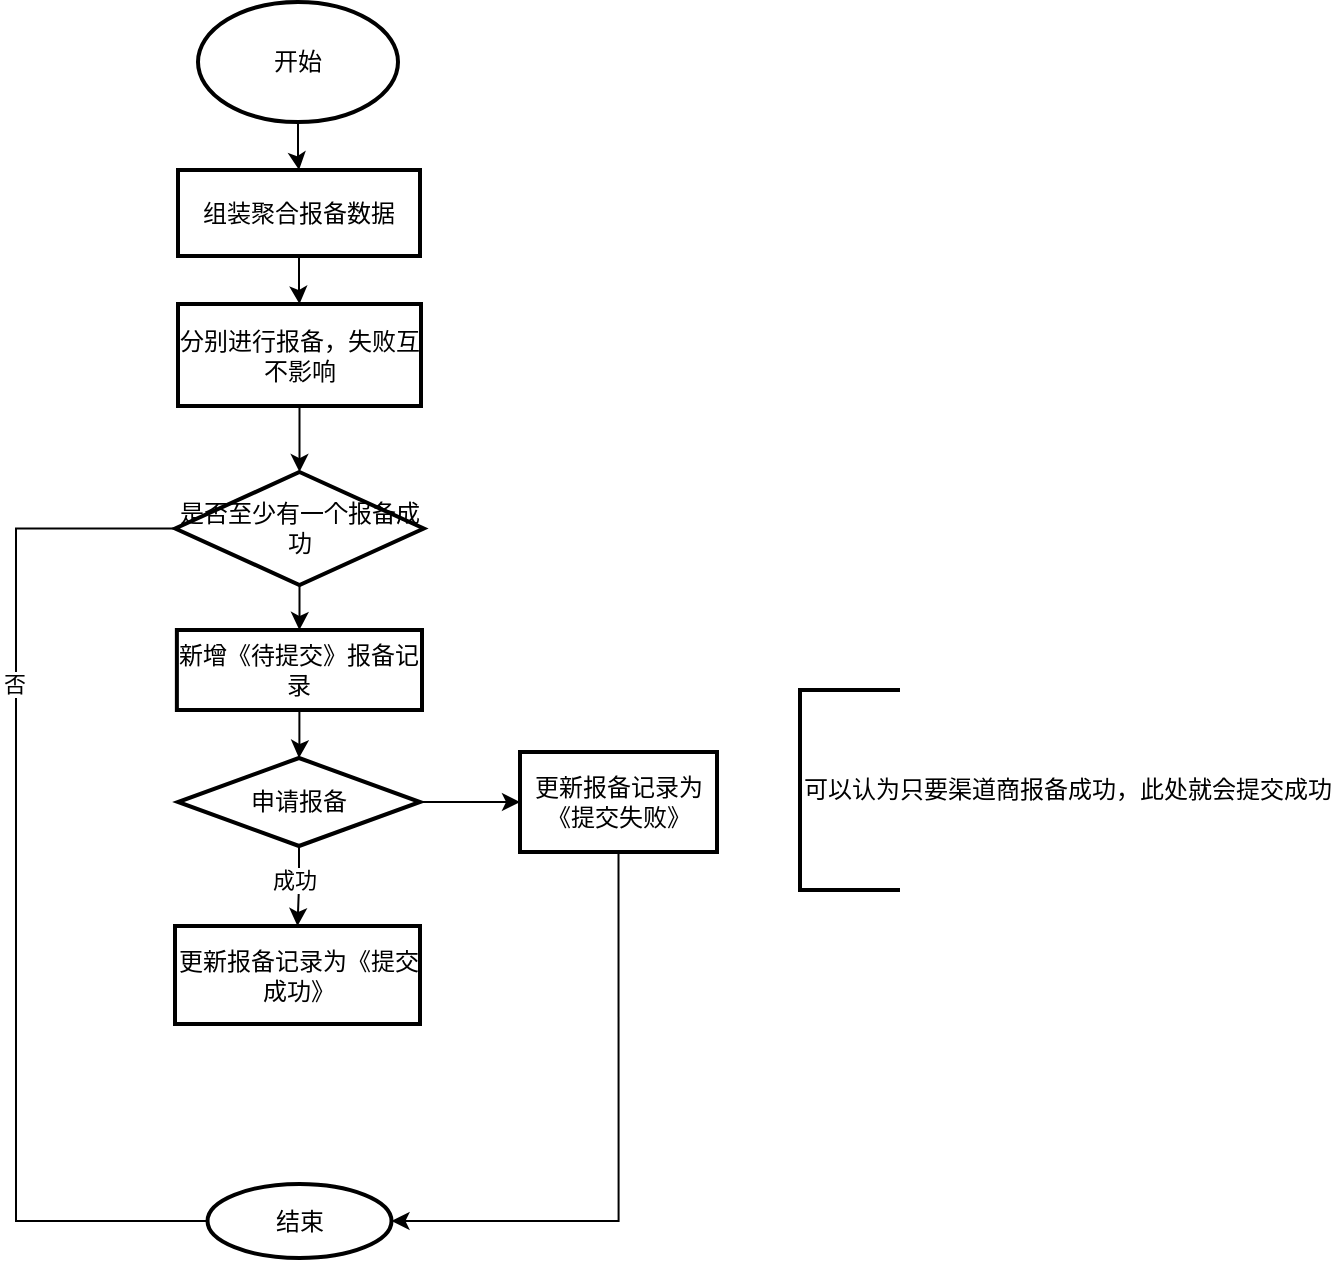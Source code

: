 <mxfile version="13.7.9" type="github" pages="3">
  <diagram id="VsP0TjxbDdxosoxRiDIv" name="主流程">
    <mxGraphModel dx="807" dy="516" grid="0" gridSize="10" guides="1" tooltips="1" connect="1" arrows="1" fold="1" page="1" pageScale="1" pageWidth="827" pageHeight="1169" math="0" shadow="0">
      <root>
        <mxCell id="0" />
        <mxCell id="1" parent="0" />
        <mxCell id="12INalmqIbci3x5uMSme-3" value="" style="edgeStyle=orthogonalEdgeStyle;rounded=0;orthogonalLoop=1;jettySize=auto;html=1;" edge="1" parent="1" source="12INalmqIbci3x5uMSme-1" target="12INalmqIbci3x5uMSme-2">
          <mxGeometry relative="1" as="geometry" />
        </mxCell>
        <mxCell id="12INalmqIbci3x5uMSme-1" value="开始" style="strokeWidth=2;html=1;shape=mxgraph.flowchart.start_1;whiteSpace=wrap;" vertex="1" parent="1">
          <mxGeometry x="294" y="176" width="100" height="60" as="geometry" />
        </mxCell>
        <mxCell id="12INalmqIbci3x5uMSme-5" value="" style="edgeStyle=orthogonalEdgeStyle;rounded=0;orthogonalLoop=1;jettySize=auto;html=1;" edge="1" parent="1" source="12INalmqIbci3x5uMSme-2" target="12INalmqIbci3x5uMSme-4">
          <mxGeometry relative="1" as="geometry" />
        </mxCell>
        <mxCell id="12INalmqIbci3x5uMSme-2" value="组装聚合报备数据" style="whiteSpace=wrap;html=1;strokeWidth=2;" vertex="1" parent="1">
          <mxGeometry x="284" y="260" width="121" height="43" as="geometry" />
        </mxCell>
        <mxCell id="12INalmqIbci3x5uMSme-7" value="" style="edgeStyle=orthogonalEdgeStyle;rounded=0;orthogonalLoop=1;jettySize=auto;html=1;" edge="1" parent="1" source="12INalmqIbci3x5uMSme-4" target="12INalmqIbci3x5uMSme-6">
          <mxGeometry relative="1" as="geometry" />
        </mxCell>
        <mxCell id="12INalmqIbci3x5uMSme-4" value="分别进行报备，失败互不影响" style="whiteSpace=wrap;html=1;strokeWidth=2;" vertex="1" parent="1">
          <mxGeometry x="284" y="327" width="121.5" height="51" as="geometry" />
        </mxCell>
        <mxCell id="12INalmqIbci3x5uMSme-15" style="edgeStyle=orthogonalEdgeStyle;rounded=0;orthogonalLoop=1;jettySize=auto;html=1;exitX=1;exitY=0.5;exitDx=0;exitDy=0;entryX=1;entryY=0.5;entryDx=0;entryDy=0;" edge="1" parent="1" source="12INalmqIbci3x5uMSme-6" target="12INalmqIbci3x5uMSme-10">
          <mxGeometry relative="1" as="geometry">
            <Array as="points">
              <mxPoint x="203" y="439" />
              <mxPoint x="203" y="786" />
            </Array>
          </mxGeometry>
        </mxCell>
        <mxCell id="12INalmqIbci3x5uMSme-16" value="否" style="edgeLabel;html=1;align=center;verticalAlign=middle;resizable=0;points=[];" vertex="1" connectable="0" parent="12INalmqIbci3x5uMSme-15">
          <mxGeometry x="-0.237" y="-1" relative="1" as="geometry">
            <mxPoint as="offset" />
          </mxGeometry>
        </mxCell>
        <mxCell id="wQ6dciXoZ36zLVxuK9dv-6" value="" style="edgeStyle=orthogonalEdgeStyle;rounded=0;orthogonalLoop=1;jettySize=auto;html=1;" edge="1" parent="1" source="12INalmqIbci3x5uMSme-6" target="wQ6dciXoZ36zLVxuK9dv-5">
          <mxGeometry relative="1" as="geometry" />
        </mxCell>
        <mxCell id="12INalmqIbci3x5uMSme-6" value="是否至少有一个报备成功" style="rhombus;whiteSpace=wrap;html=1;strokeWidth=2;" vertex="1" parent="1">
          <mxGeometry x="282.63" y="411" width="124.25" height="56.5" as="geometry" />
        </mxCell>
        <mxCell id="12INalmqIbci3x5uMSme-10" value="结束" style="ellipse;whiteSpace=wrap;html=1;strokeWidth=2;" vertex="1" parent="1">
          <mxGeometry x="298.76" y="767" width="92" height="37" as="geometry" />
        </mxCell>
        <mxCell id="wQ6dciXoZ36zLVxuK9dv-9" value="" style="edgeStyle=orthogonalEdgeStyle;rounded=0;orthogonalLoop=1;jettySize=auto;html=1;" edge="1" parent="1" source="wQ6dciXoZ36zLVxuK9dv-5" target="wQ6dciXoZ36zLVxuK9dv-10">
          <mxGeometry relative="1" as="geometry">
            <mxPoint x="345.3" y="555" as="targetPoint" />
          </mxGeometry>
        </mxCell>
        <mxCell id="wQ6dciXoZ36zLVxuK9dv-5" value="新增《待提交》报备记录" style="whiteSpace=wrap;html=1;strokeWidth=2;" vertex="1" parent="1">
          <mxGeometry x="283.44" y="490" width="122.56" height="40" as="geometry" />
        </mxCell>
        <mxCell id="wQ6dciXoZ36zLVxuK9dv-12" value="" style="edgeStyle=orthogonalEdgeStyle;rounded=0;orthogonalLoop=1;jettySize=auto;html=1;" edge="1" parent="1" source="wQ6dciXoZ36zLVxuK9dv-10" target="wQ6dciXoZ36zLVxuK9dv-11">
          <mxGeometry relative="1" as="geometry" />
        </mxCell>
        <mxCell id="wQ6dciXoZ36zLVxuK9dv-13" value="成功" style="edgeLabel;html=1;align=center;verticalAlign=middle;resizable=0;points=[];" vertex="1" connectable="0" parent="wQ6dciXoZ36zLVxuK9dv-12">
          <mxGeometry x="-0.163" y="-3" relative="1" as="geometry">
            <mxPoint as="offset" />
          </mxGeometry>
        </mxCell>
        <mxCell id="wQ6dciXoZ36zLVxuK9dv-15" value="" style="edgeStyle=orthogonalEdgeStyle;rounded=0;orthogonalLoop=1;jettySize=auto;html=1;" edge="1" parent="1" source="wQ6dciXoZ36zLVxuK9dv-10" target="wQ6dciXoZ36zLVxuK9dv-14">
          <mxGeometry relative="1" as="geometry" />
        </mxCell>
        <mxCell id="wQ6dciXoZ36zLVxuK9dv-10" value="申请报备" style="strokeWidth=2;html=1;shape=mxgraph.flowchart.decision;whiteSpace=wrap;" vertex="1" parent="1">
          <mxGeometry x="284" y="554" width="121" height="44" as="geometry" />
        </mxCell>
        <mxCell id="wQ6dciXoZ36zLVxuK9dv-11" value="更新报备记录为《提交成功》" style="whiteSpace=wrap;html=1;strokeWidth=2;" vertex="1" parent="1">
          <mxGeometry x="282.5" y="638" width="122.5" height="49" as="geometry" />
        </mxCell>
        <mxCell id="wQ6dciXoZ36zLVxuK9dv-18" style="edgeStyle=orthogonalEdgeStyle;rounded=0;orthogonalLoop=1;jettySize=auto;html=1;exitX=0.5;exitY=1;exitDx=0;exitDy=0;entryX=1;entryY=0.5;entryDx=0;entryDy=0;" edge="1" parent="1" source="wQ6dciXoZ36zLVxuK9dv-14" target="12INalmqIbci3x5uMSme-10">
          <mxGeometry relative="1" as="geometry" />
        </mxCell>
        <mxCell id="wQ6dciXoZ36zLVxuK9dv-14" value="&lt;span&gt;更新报备记录为《提交失败》&lt;/span&gt;" style="whiteSpace=wrap;html=1;strokeWidth=2;" vertex="1" parent="1">
          <mxGeometry x="455" y="551" width="98.5" height="50" as="geometry" />
        </mxCell>
        <mxCell id="wQ6dciXoZ36zLVxuK9dv-17" value="可以认为只要渠道商报备成功，此处就会提交成功" style="strokeWidth=2;html=1;shape=mxgraph.flowchart.annotation_1;align=left;pointerEvents=1;" vertex="1" parent="1">
          <mxGeometry x="595" y="520" width="50" height="100" as="geometry" />
        </mxCell>
      </root>
    </mxGraphModel>
  </diagram>
  <diagram id="loVIt0BXPaJ4-rS_2NND" name="等待通知">
    <mxGraphModel dx="807" dy="516" grid="0" gridSize="10" guides="1" tooltips="1" connect="1" arrows="1" fold="1" page="1" pageScale="1" pageWidth="827" pageHeight="1169" math="0" shadow="0">
      <root>
        <mxCell id="UGu4NYYpyM2OCp5MHmZj-0" />
        <mxCell id="UGu4NYYpyM2OCp5MHmZj-1" parent="UGu4NYYpyM2OCp5MHmZj-0" />
        <mxCell id="kuf9T7Gr4KqVFJNRyqWz-0" style="edgeStyle=orthogonalEdgeStyle;rounded=0;orthogonalLoop=1;jettySize=auto;html=1;exitX=0.5;exitY=1;exitDx=0;exitDy=0;exitPerimeter=0;" parent="UGu4NYYpyM2OCp5MHmZj-1" source="BhZa5ttN8Q9N9yM1D1aI-0" target="kuf9T7Gr4KqVFJNRyqWz-2" edge="1">
          <mxGeometry relative="1" as="geometry">
            <mxPoint x="356.375" y="101" as="targetPoint" />
          </mxGeometry>
        </mxCell>
        <mxCell id="BhZa5ttN8Q9N9yM1D1aI-0" value="开始" style="strokeWidth=2;html=1;shape=mxgraph.flowchart.start_1;whiteSpace=wrap;" parent="UGu4NYYpyM2OCp5MHmZj-1" vertex="1">
          <mxGeometry x="310" y="41" width="95" height="32" as="geometry" />
        </mxCell>
        <mxCell id="BhZa5ttN8Q9N9yM1D1aI-1" value="接受队列消息" style="strokeWidth=2;html=1;shape=mxgraph.flowchart.annotation_1;align=left;pointerEvents=1;" parent="UGu4NYYpyM2OCp5MHmZj-1" vertex="1">
          <mxGeometry x="449" y="31" width="54" height="53" as="geometry" />
        </mxCell>
        <mxCell id="vfAL0i21qyMoTU16Agz6-2" style="edgeStyle=orthogonalEdgeStyle;rounded=0;orthogonalLoop=1;jettySize=auto;html=1;exitX=0.5;exitY=1;exitDx=0;exitDy=0;" parent="UGu4NYYpyM2OCp5MHmZj-1" source="vfAL0i21qyMoTU16Agz6-1" target="vfAL0i21qyMoTU16Agz6-3" edge="1">
          <mxGeometry relative="1" as="geometry">
            <mxPoint x="358" y="172" as="targetPoint" />
          </mxGeometry>
        </mxCell>
        <mxCell id="vfAL0i21qyMoTU16Agz6-1" value="根据通知装填更新本地记录" style="rounded=1;whiteSpace=wrap;html=1;absoluteArcSize=1;arcSize=14;strokeWidth=2;" parent="UGu4NYYpyM2OCp5MHmZj-1" vertex="1">
          <mxGeometry x="306.5" y="207" width="98.5" height="46" as="geometry" />
        </mxCell>
        <mxCell id="vfAL0i21qyMoTU16Agz6-3" value="结束" style="strokeWidth=2;html=1;shape=mxgraph.flowchart.terminator;whiteSpace=wrap;" parent="UGu4NYYpyM2OCp5MHmZj-1" vertex="1">
          <mxGeometry x="317.13" y="288" width="77.25" height="54" as="geometry" />
        </mxCell>
        <mxCell id="kuf9T7Gr4KqVFJNRyqWz-3" style="edgeStyle=orthogonalEdgeStyle;rounded=0;orthogonalLoop=1;jettySize=auto;html=1;exitX=1;exitY=0.5;exitDx=0;exitDy=0;exitPerimeter=0;" parent="UGu4NYYpyM2OCp5MHmZj-1" source="kuf9T7Gr4KqVFJNRyqWz-2" target="kuf9T7Gr4KqVFJNRyqWz-4" edge="1">
          <mxGeometry relative="1" as="geometry">
            <mxPoint x="467" y="131" as="targetPoint" />
          </mxGeometry>
        </mxCell>
        <mxCell id="kuf9T7Gr4KqVFJNRyqWz-5" value="是" style="edgeLabel;html=1;align=center;verticalAlign=middle;resizable=0;points=[];" parent="kuf9T7Gr4KqVFJNRyqWz-3" vertex="1" connectable="0">
          <mxGeometry x="-0.312" y="1" relative="1" as="geometry">
            <mxPoint as="offset" />
          </mxGeometry>
        </mxCell>
        <mxCell id="kuf9T7Gr4KqVFJNRyqWz-6" style="edgeStyle=orthogonalEdgeStyle;rounded=0;orthogonalLoop=1;jettySize=auto;html=1;exitX=0.5;exitY=1;exitDx=0;exitDy=0;exitPerimeter=0;" parent="UGu4NYYpyM2OCp5MHmZj-1" source="kuf9T7Gr4KqVFJNRyqWz-2" target="vfAL0i21qyMoTU16Agz6-1" edge="1">
          <mxGeometry relative="1" as="geometry" />
        </mxCell>
        <mxCell id="kuf9T7Gr4KqVFJNRyqWz-7" value="否" style="edgeLabel;html=1;align=center;verticalAlign=middle;resizable=0;points=[];" parent="kuf9T7Gr4KqVFJNRyqWz-6" vertex="1" connectable="0">
          <mxGeometry x="-0.255" y="-4" relative="1" as="geometry">
            <mxPoint as="offset" />
          </mxGeometry>
        </mxCell>
        <mxCell id="kuf9T7Gr4KqVFJNRyqWz-2" value="&lt;span&gt;本地记录是否成功&lt;/span&gt;" style="strokeWidth=2;html=1;shape=mxgraph.flowchart.decision;whiteSpace=wrap;" parent="UGu4NYYpyM2OCp5MHmZj-1" vertex="1">
          <mxGeometry x="289.38" y="95" width="136.25" height="72" as="geometry" />
        </mxCell>
        <mxCell id="kuf9T7Gr4KqVFJNRyqWz-4" value="结束" style="strokeWidth=2;html=1;shape=mxgraph.flowchart.terminator;whiteSpace=wrap;" parent="UGu4NYYpyM2OCp5MHmZj-1" vertex="1">
          <mxGeometry x="464" y="106" width="73" height="50" as="geometry" />
        </mxCell>
      </root>
    </mxGraphModel>
  </diagram>
  <diagram id="VzKL99iHZ1cUAM-DFjIV" name="定时补偿">
    <mxGraphModel dx="807" dy="516" grid="0" gridSize="10" guides="1" tooltips="1" connect="1" arrows="1" fold="1" page="1" pageScale="1" pageWidth="827" pageHeight="1169" math="0" shadow="0">
      <root>
        <mxCell id="SAEZo7dMPPtvBQznHzzg-0" />
        <mxCell id="SAEZo7dMPPtvBQznHzzg-1" parent="SAEZo7dMPPtvBQznHzzg-0" />
        <mxCell id="SAEZo7dMPPtvBQznHzzg-4" style="edgeStyle=orthogonalEdgeStyle;rounded=0;orthogonalLoop=1;jettySize=auto;html=1;exitX=0.5;exitY=1;exitDx=0;exitDy=0;exitPerimeter=0;" parent="SAEZo7dMPPtvBQznHzzg-1" source="SAEZo7dMPPtvBQznHzzg-2" target="SAEZo7dMPPtvBQznHzzg-5" edge="1">
          <mxGeometry relative="1" as="geometry">
            <mxPoint x="380" y="121" as="targetPoint" />
          </mxGeometry>
        </mxCell>
        <mxCell id="SAEZo7dMPPtvBQznHzzg-2" value="开始" style="strokeWidth=2;html=1;shape=mxgraph.flowchart.start_1;whiteSpace=wrap;" parent="SAEZo7dMPPtvBQznHzzg-1" vertex="1">
          <mxGeometry x="330" y="30" width="100" height="60" as="geometry" />
        </mxCell>
        <mxCell id="SAEZo7dMPPtvBQznHzzg-3" value="定时任务" style="strokeWidth=2;html=1;shape=mxgraph.flowchart.annotation_1;align=left;pointerEvents=1;" parent="SAEZo7dMPPtvBQznHzzg-1" vertex="1">
          <mxGeometry x="476" y="32" width="55" height="46" as="geometry" />
        </mxCell>
        <mxCell id="SAEZo7dMPPtvBQznHzzg-7" style="edgeStyle=orthogonalEdgeStyle;rounded=0;orthogonalLoop=1;jettySize=auto;html=1;exitX=0.5;exitY=1;exitDx=0;exitDy=0;entryX=0.5;entryY=0;entryDx=0;entryDy=0;entryPerimeter=0;" parent="SAEZo7dMPPtvBQznHzzg-1" source="SAEZo7dMPPtvBQznHzzg-5" target="SAEZo7dMPPtvBQznHzzg-8" edge="1">
          <mxGeometry relative="1" as="geometry">
            <mxPoint x="378.5" y="192" as="targetPoint" />
          </mxGeometry>
        </mxCell>
        <mxCell id="SAEZo7dMPPtvBQznHzzg-5" value="查询本地失败记录" style="rounded=1;whiteSpace=wrap;html=1;absoluteArcSize=1;arcSize=14;strokeWidth=2;" parent="SAEZo7dMPPtvBQznHzzg-1" vertex="1">
          <mxGeometry x="328.5" y="126" width="103" height="41" as="geometry" />
        </mxCell>
        <mxCell id="SAEZo7dMPPtvBQznHzzg-9" style="edgeStyle=orthogonalEdgeStyle;rounded=0;orthogonalLoop=1;jettySize=auto;html=1;exitX=1;exitY=0.5;exitDx=0;exitDy=0;exitPerimeter=0;" parent="SAEZo7dMPPtvBQznHzzg-1" source="SAEZo7dMPPtvBQznHzzg-8" target="SAEZo7dMPPtvBQznHzzg-10" edge="1">
          <mxGeometry relative="1" as="geometry">
            <mxPoint x="510" y="242" as="targetPoint" />
          </mxGeometry>
        </mxCell>
        <mxCell id="SAEZo7dMPPtvBQznHzzg-11" value="是" style="edgeLabel;html=1;align=center;verticalAlign=middle;resizable=0;points=[];" parent="SAEZo7dMPPtvBQznHzzg-9" vertex="1" connectable="0">
          <mxGeometry x="0.009" y="-1" relative="1" as="geometry">
            <mxPoint x="-1" y="-1" as="offset" />
          </mxGeometry>
        </mxCell>
        <mxCell id="SAEZo7dMPPtvBQznHzzg-12" style="edgeStyle=orthogonalEdgeStyle;rounded=0;orthogonalLoop=1;jettySize=auto;html=1;exitX=0.5;exitY=1;exitDx=0;exitDy=0;exitPerimeter=0;" parent="SAEZo7dMPPtvBQznHzzg-1" source="SAEZo7dMPPtvBQznHzzg-8" target="SAEZo7dMPPtvBQznHzzg-13" edge="1">
          <mxGeometry relative="1" as="geometry">
            <mxPoint x="380" y="334" as="targetPoint" />
          </mxGeometry>
        </mxCell>
        <mxCell id="SAEZo7dMPPtvBQznHzzg-14" value="否" style="edgeLabel;html=1;align=center;verticalAlign=middle;resizable=0;points=[];" parent="SAEZo7dMPPtvBQznHzzg-12" vertex="1" connectable="0">
          <mxGeometry x="-0.318" y="-4" relative="1" as="geometry">
            <mxPoint as="offset" />
          </mxGeometry>
        </mxCell>
        <mxCell id="SAEZo7dMPPtvBQznHzzg-8" value="查询报备接口记录，是否成功状态" style="strokeWidth=2;html=1;shape=mxgraph.flowchart.decision;whiteSpace=wrap;" parent="SAEZo7dMPPtvBQznHzzg-1" vertex="1">
          <mxGeometry x="295" y="192" width="170" height="99" as="geometry" />
        </mxCell>
        <mxCell id="SAEZo7dMPPtvBQznHzzg-17" style="edgeStyle=orthogonalEdgeStyle;rounded=0;orthogonalLoop=1;jettySize=auto;html=1;exitX=0.5;exitY=1;exitDx=0;exitDy=0;entryX=1;entryY=0.5;entryDx=0;entryDy=0;entryPerimeter=0;" parent="SAEZo7dMPPtvBQznHzzg-1" source="SAEZo7dMPPtvBQznHzzg-10" target="SAEZo7dMPPtvBQznHzzg-16" edge="1">
          <mxGeometry relative="1" as="geometry" />
        </mxCell>
        <mxCell id="SAEZo7dMPPtvBQznHzzg-10" value="更新本地记录状态为成功" style="rounded=1;whiteSpace=wrap;html=1;absoluteArcSize=1;arcSize=14;strokeWidth=2;" parent="SAEZo7dMPPtvBQznHzzg-1" vertex="1">
          <mxGeometry x="520" y="192" width="100" height="100" as="geometry" />
        </mxCell>
        <mxCell id="SAEZo7dMPPtvBQznHzzg-15" style="edgeStyle=orthogonalEdgeStyle;rounded=0;orthogonalLoop=1;jettySize=auto;html=1;exitX=0.5;exitY=1;exitDx=0;exitDy=0;" parent="SAEZo7dMPPtvBQznHzzg-1" source="SAEZo7dMPPtvBQznHzzg-13" target="SAEZo7dMPPtvBQznHzzg-16" edge="1">
          <mxGeometry relative="1" as="geometry">
            <mxPoint x="379" y="412" as="targetPoint" />
          </mxGeometry>
        </mxCell>
        <mxCell id="SAEZo7dMPPtvBQznHzzg-13" value="调用报备新增/修改接口" style="rounded=1;whiteSpace=wrap;html=1;absoluteArcSize=1;arcSize=14;strokeWidth=2;" parent="SAEZo7dMPPtvBQznHzzg-1" vertex="1">
          <mxGeometry x="330" y="320" width="98" height="57" as="geometry" />
        </mxCell>
        <mxCell id="SAEZo7dMPPtvBQznHzzg-16" value="结束" style="strokeWidth=2;html=1;shape=mxgraph.flowchart.terminator;whiteSpace=wrap;" parent="SAEZo7dMPPtvBQznHzzg-1" vertex="1">
          <mxGeometry x="328" y="412" width="100" height="60" as="geometry" />
        </mxCell>
      </root>
    </mxGraphModel>
  </diagram>
</mxfile>
